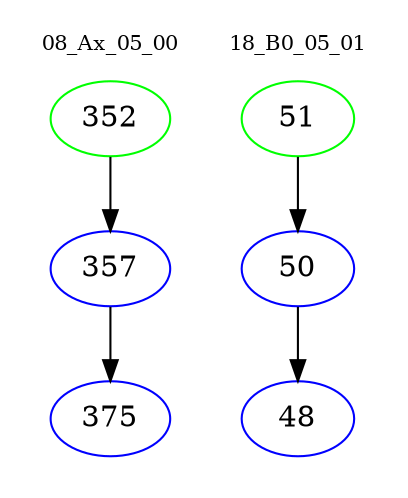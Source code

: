 digraph{
subgraph cluster_0 {
color = white
label = "08_Ax_05_00";
fontsize=10;
T0_352 [label="352", color="green"]
T0_352 -> T0_357 [color="black"]
T0_357 [label="357", color="blue"]
T0_357 -> T0_375 [color="black"]
T0_375 [label="375", color="blue"]
}
subgraph cluster_1 {
color = white
label = "18_B0_05_01";
fontsize=10;
T1_51 [label="51", color="green"]
T1_51 -> T1_50 [color="black"]
T1_50 [label="50", color="blue"]
T1_50 -> T1_48 [color="black"]
T1_48 [label="48", color="blue"]
}
}
